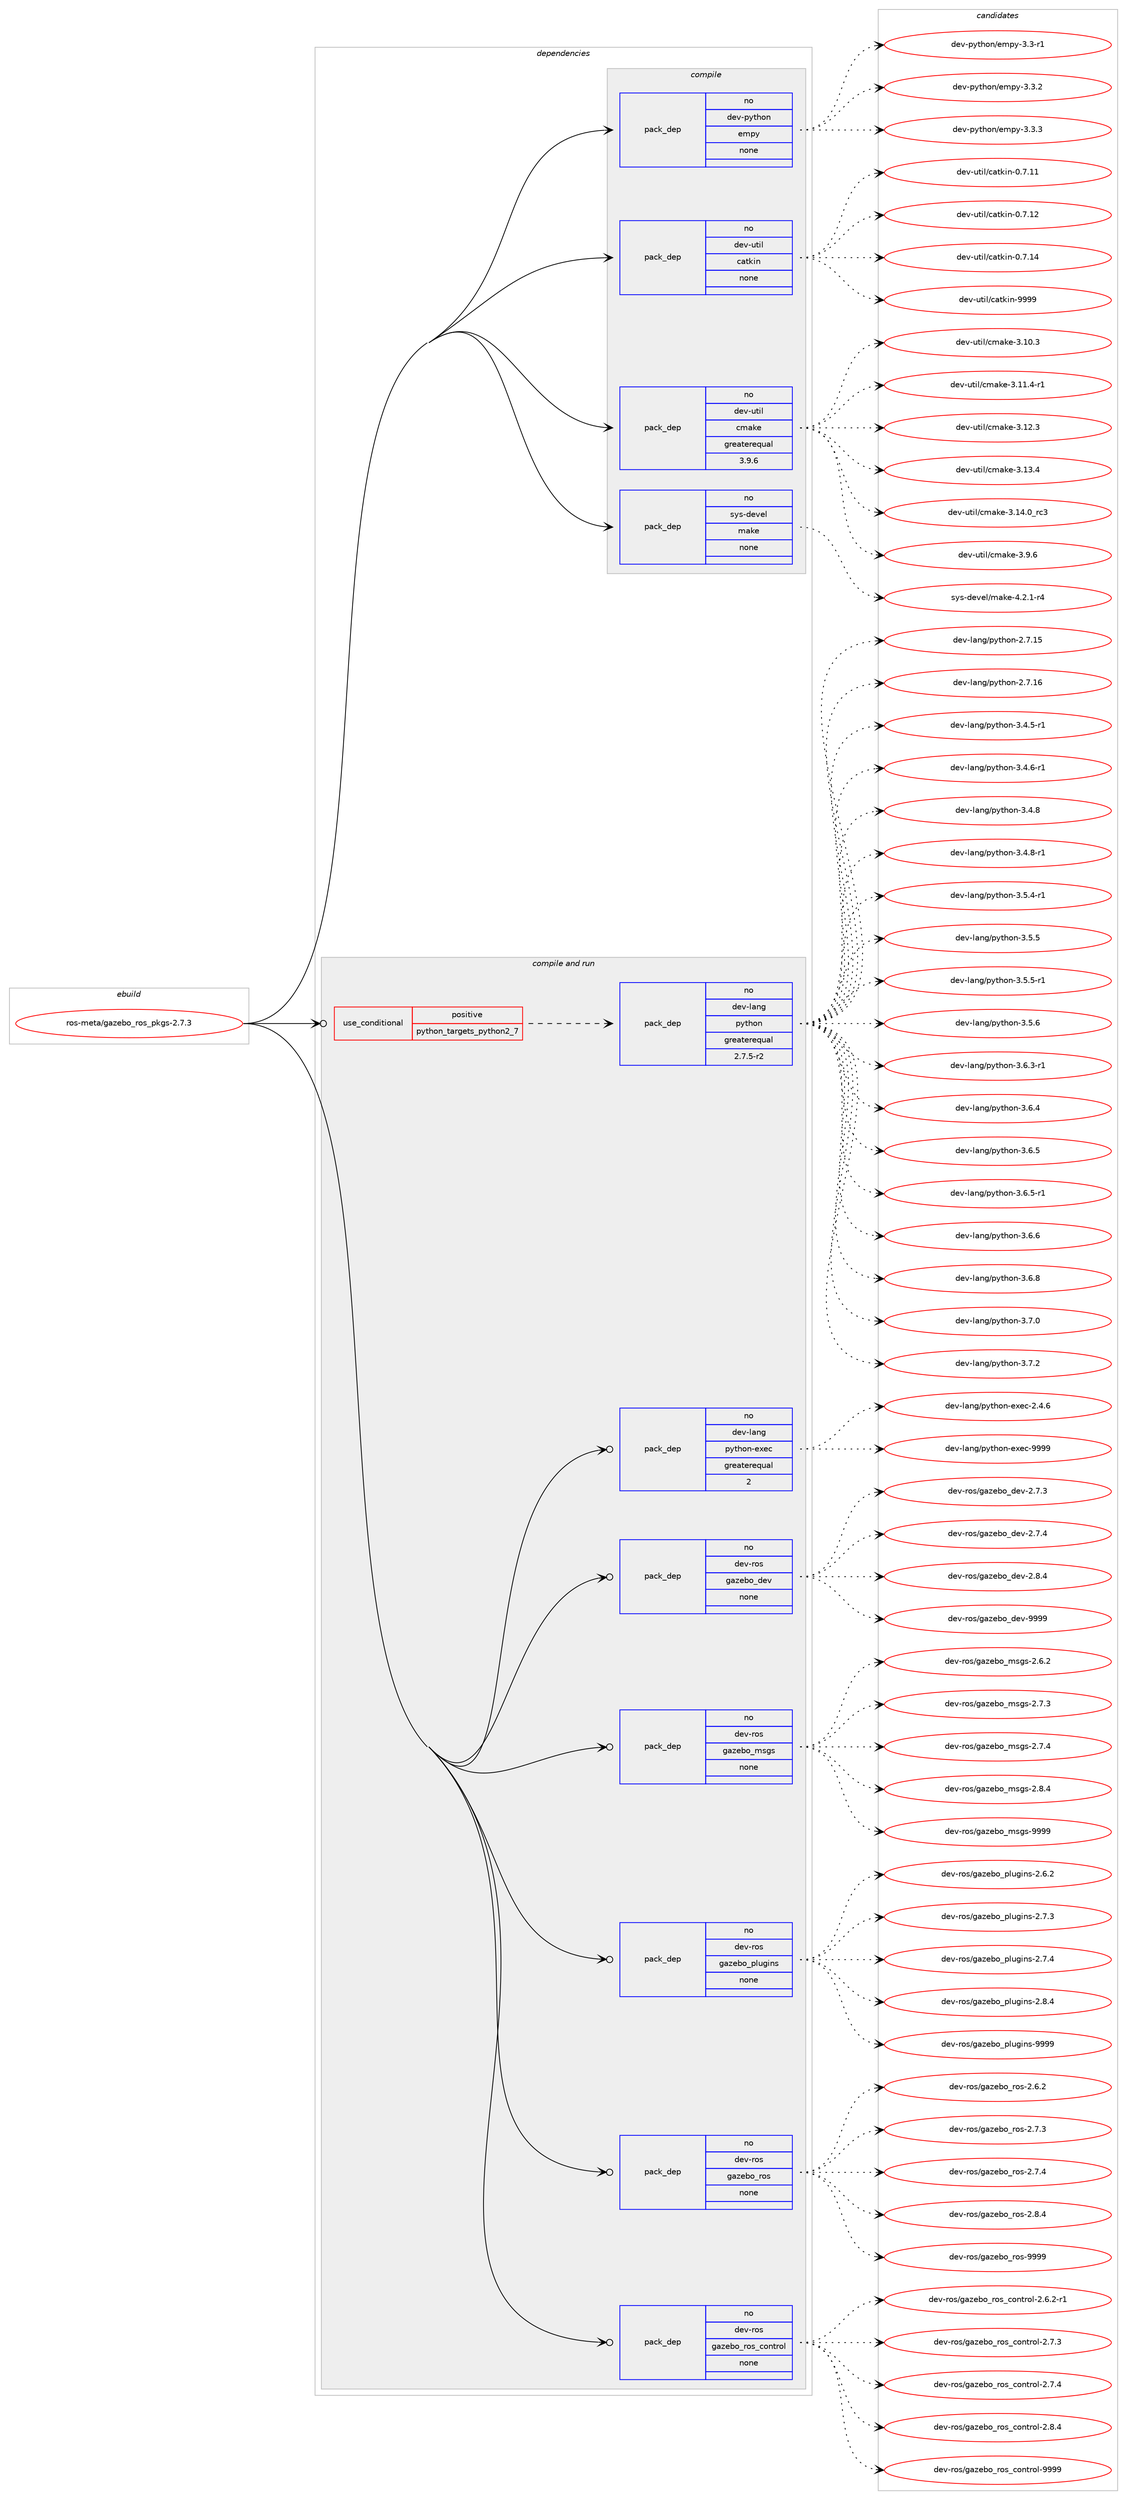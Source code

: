 digraph prolog {

# *************
# Graph options
# *************

newrank=true;
concentrate=true;
compound=true;
graph [rankdir=LR,fontname=Helvetica,fontsize=10,ranksep=1.5];#, ranksep=2.5, nodesep=0.2];
edge  [arrowhead=vee];
node  [fontname=Helvetica,fontsize=10];

# **********
# The ebuild
# **********

subgraph cluster_leftcol {
color=gray;
rank=same;
label=<<i>ebuild</i>>;
id [label="ros-meta/gazebo_ros_pkgs-2.7.3", color=red, width=4, href="../ros-meta/gazebo_ros_pkgs-2.7.3.svg"];
}

# ****************
# The dependencies
# ****************

subgraph cluster_midcol {
color=gray;
label=<<i>dependencies</i>>;
subgraph cluster_compile {
fillcolor="#eeeeee";
style=filled;
label=<<i>compile</i>>;
subgraph pack1203340 {
dependency1682564 [label=<<TABLE BORDER="0" CELLBORDER="1" CELLSPACING="0" CELLPADDING="4" WIDTH="220"><TR><TD ROWSPAN="6" CELLPADDING="30">pack_dep</TD></TR><TR><TD WIDTH="110">no</TD></TR><TR><TD>dev-python</TD></TR><TR><TD>empy</TD></TR><TR><TD>none</TD></TR><TR><TD></TD></TR></TABLE>>, shape=none, color=blue];
}
id:e -> dependency1682564:w [weight=20,style="solid",arrowhead="vee"];
subgraph pack1203341 {
dependency1682565 [label=<<TABLE BORDER="0" CELLBORDER="1" CELLSPACING="0" CELLPADDING="4" WIDTH="220"><TR><TD ROWSPAN="6" CELLPADDING="30">pack_dep</TD></TR><TR><TD WIDTH="110">no</TD></TR><TR><TD>dev-util</TD></TR><TR><TD>catkin</TD></TR><TR><TD>none</TD></TR><TR><TD></TD></TR></TABLE>>, shape=none, color=blue];
}
id:e -> dependency1682565:w [weight=20,style="solid",arrowhead="vee"];
subgraph pack1203342 {
dependency1682566 [label=<<TABLE BORDER="0" CELLBORDER="1" CELLSPACING="0" CELLPADDING="4" WIDTH="220"><TR><TD ROWSPAN="6" CELLPADDING="30">pack_dep</TD></TR><TR><TD WIDTH="110">no</TD></TR><TR><TD>dev-util</TD></TR><TR><TD>cmake</TD></TR><TR><TD>greaterequal</TD></TR><TR><TD>3.9.6</TD></TR></TABLE>>, shape=none, color=blue];
}
id:e -> dependency1682566:w [weight=20,style="solid",arrowhead="vee"];
subgraph pack1203343 {
dependency1682567 [label=<<TABLE BORDER="0" CELLBORDER="1" CELLSPACING="0" CELLPADDING="4" WIDTH="220"><TR><TD ROWSPAN="6" CELLPADDING="30">pack_dep</TD></TR><TR><TD WIDTH="110">no</TD></TR><TR><TD>sys-devel</TD></TR><TR><TD>make</TD></TR><TR><TD>none</TD></TR><TR><TD></TD></TR></TABLE>>, shape=none, color=blue];
}
id:e -> dependency1682567:w [weight=20,style="solid",arrowhead="vee"];
}
subgraph cluster_compileandrun {
fillcolor="#eeeeee";
style=filled;
label=<<i>compile and run</i>>;
subgraph cond451695 {
dependency1682568 [label=<<TABLE BORDER="0" CELLBORDER="1" CELLSPACING="0" CELLPADDING="4"><TR><TD ROWSPAN="3" CELLPADDING="10">use_conditional</TD></TR><TR><TD>positive</TD></TR><TR><TD>python_targets_python2_7</TD></TR></TABLE>>, shape=none, color=red];
subgraph pack1203344 {
dependency1682569 [label=<<TABLE BORDER="0" CELLBORDER="1" CELLSPACING="0" CELLPADDING="4" WIDTH="220"><TR><TD ROWSPAN="6" CELLPADDING="30">pack_dep</TD></TR><TR><TD WIDTH="110">no</TD></TR><TR><TD>dev-lang</TD></TR><TR><TD>python</TD></TR><TR><TD>greaterequal</TD></TR><TR><TD>2.7.5-r2</TD></TR></TABLE>>, shape=none, color=blue];
}
dependency1682568:e -> dependency1682569:w [weight=20,style="dashed",arrowhead="vee"];
}
id:e -> dependency1682568:w [weight=20,style="solid",arrowhead="odotvee"];
subgraph pack1203345 {
dependency1682570 [label=<<TABLE BORDER="0" CELLBORDER="1" CELLSPACING="0" CELLPADDING="4" WIDTH="220"><TR><TD ROWSPAN="6" CELLPADDING="30">pack_dep</TD></TR><TR><TD WIDTH="110">no</TD></TR><TR><TD>dev-lang</TD></TR><TR><TD>python-exec</TD></TR><TR><TD>greaterequal</TD></TR><TR><TD>2</TD></TR></TABLE>>, shape=none, color=blue];
}
id:e -> dependency1682570:w [weight=20,style="solid",arrowhead="odotvee"];
subgraph pack1203346 {
dependency1682571 [label=<<TABLE BORDER="0" CELLBORDER="1" CELLSPACING="0" CELLPADDING="4" WIDTH="220"><TR><TD ROWSPAN="6" CELLPADDING="30">pack_dep</TD></TR><TR><TD WIDTH="110">no</TD></TR><TR><TD>dev-ros</TD></TR><TR><TD>gazebo_dev</TD></TR><TR><TD>none</TD></TR><TR><TD></TD></TR></TABLE>>, shape=none, color=blue];
}
id:e -> dependency1682571:w [weight=20,style="solid",arrowhead="odotvee"];
subgraph pack1203347 {
dependency1682572 [label=<<TABLE BORDER="0" CELLBORDER="1" CELLSPACING="0" CELLPADDING="4" WIDTH="220"><TR><TD ROWSPAN="6" CELLPADDING="30">pack_dep</TD></TR><TR><TD WIDTH="110">no</TD></TR><TR><TD>dev-ros</TD></TR><TR><TD>gazebo_msgs</TD></TR><TR><TD>none</TD></TR><TR><TD></TD></TR></TABLE>>, shape=none, color=blue];
}
id:e -> dependency1682572:w [weight=20,style="solid",arrowhead="odotvee"];
subgraph pack1203348 {
dependency1682573 [label=<<TABLE BORDER="0" CELLBORDER="1" CELLSPACING="0" CELLPADDING="4" WIDTH="220"><TR><TD ROWSPAN="6" CELLPADDING="30">pack_dep</TD></TR><TR><TD WIDTH="110">no</TD></TR><TR><TD>dev-ros</TD></TR><TR><TD>gazebo_plugins</TD></TR><TR><TD>none</TD></TR><TR><TD></TD></TR></TABLE>>, shape=none, color=blue];
}
id:e -> dependency1682573:w [weight=20,style="solid",arrowhead="odotvee"];
subgraph pack1203349 {
dependency1682574 [label=<<TABLE BORDER="0" CELLBORDER="1" CELLSPACING="0" CELLPADDING="4" WIDTH="220"><TR><TD ROWSPAN="6" CELLPADDING="30">pack_dep</TD></TR><TR><TD WIDTH="110">no</TD></TR><TR><TD>dev-ros</TD></TR><TR><TD>gazebo_ros</TD></TR><TR><TD>none</TD></TR><TR><TD></TD></TR></TABLE>>, shape=none, color=blue];
}
id:e -> dependency1682574:w [weight=20,style="solid",arrowhead="odotvee"];
subgraph pack1203350 {
dependency1682575 [label=<<TABLE BORDER="0" CELLBORDER="1" CELLSPACING="0" CELLPADDING="4" WIDTH="220"><TR><TD ROWSPAN="6" CELLPADDING="30">pack_dep</TD></TR><TR><TD WIDTH="110">no</TD></TR><TR><TD>dev-ros</TD></TR><TR><TD>gazebo_ros_control</TD></TR><TR><TD>none</TD></TR><TR><TD></TD></TR></TABLE>>, shape=none, color=blue];
}
id:e -> dependency1682575:w [weight=20,style="solid",arrowhead="odotvee"];
}
subgraph cluster_run {
fillcolor="#eeeeee";
style=filled;
label=<<i>run</i>>;
}
}

# **************
# The candidates
# **************

subgraph cluster_choices {
rank=same;
color=gray;
label=<<i>candidates</i>>;

subgraph choice1203340 {
color=black;
nodesep=1;
choice1001011184511212111610411111047101109112121455146514511449 [label="dev-python/empy-3.3-r1", color=red, width=4,href="../dev-python/empy-3.3-r1.svg"];
choice1001011184511212111610411111047101109112121455146514650 [label="dev-python/empy-3.3.2", color=red, width=4,href="../dev-python/empy-3.3.2.svg"];
choice1001011184511212111610411111047101109112121455146514651 [label="dev-python/empy-3.3.3", color=red, width=4,href="../dev-python/empy-3.3.3.svg"];
dependency1682564:e -> choice1001011184511212111610411111047101109112121455146514511449:w [style=dotted,weight="100"];
dependency1682564:e -> choice1001011184511212111610411111047101109112121455146514650:w [style=dotted,weight="100"];
dependency1682564:e -> choice1001011184511212111610411111047101109112121455146514651:w [style=dotted,weight="100"];
}
subgraph choice1203341 {
color=black;
nodesep=1;
choice1001011184511711610510847999711610710511045484655464949 [label="dev-util/catkin-0.7.11", color=red, width=4,href="../dev-util/catkin-0.7.11.svg"];
choice1001011184511711610510847999711610710511045484655464950 [label="dev-util/catkin-0.7.12", color=red, width=4,href="../dev-util/catkin-0.7.12.svg"];
choice1001011184511711610510847999711610710511045484655464952 [label="dev-util/catkin-0.7.14", color=red, width=4,href="../dev-util/catkin-0.7.14.svg"];
choice100101118451171161051084799971161071051104557575757 [label="dev-util/catkin-9999", color=red, width=4,href="../dev-util/catkin-9999.svg"];
dependency1682565:e -> choice1001011184511711610510847999711610710511045484655464949:w [style=dotted,weight="100"];
dependency1682565:e -> choice1001011184511711610510847999711610710511045484655464950:w [style=dotted,weight="100"];
dependency1682565:e -> choice1001011184511711610510847999711610710511045484655464952:w [style=dotted,weight="100"];
dependency1682565:e -> choice100101118451171161051084799971161071051104557575757:w [style=dotted,weight="100"];
}
subgraph choice1203342 {
color=black;
nodesep=1;
choice1001011184511711610510847991099710710145514649484651 [label="dev-util/cmake-3.10.3", color=red, width=4,href="../dev-util/cmake-3.10.3.svg"];
choice10010111845117116105108479910997107101455146494946524511449 [label="dev-util/cmake-3.11.4-r1", color=red, width=4,href="../dev-util/cmake-3.11.4-r1.svg"];
choice1001011184511711610510847991099710710145514649504651 [label="dev-util/cmake-3.12.3", color=red, width=4,href="../dev-util/cmake-3.12.3.svg"];
choice1001011184511711610510847991099710710145514649514652 [label="dev-util/cmake-3.13.4", color=red, width=4,href="../dev-util/cmake-3.13.4.svg"];
choice1001011184511711610510847991099710710145514649524648951149951 [label="dev-util/cmake-3.14.0_rc3", color=red, width=4,href="../dev-util/cmake-3.14.0_rc3.svg"];
choice10010111845117116105108479910997107101455146574654 [label="dev-util/cmake-3.9.6", color=red, width=4,href="../dev-util/cmake-3.9.6.svg"];
dependency1682566:e -> choice1001011184511711610510847991099710710145514649484651:w [style=dotted,weight="100"];
dependency1682566:e -> choice10010111845117116105108479910997107101455146494946524511449:w [style=dotted,weight="100"];
dependency1682566:e -> choice1001011184511711610510847991099710710145514649504651:w [style=dotted,weight="100"];
dependency1682566:e -> choice1001011184511711610510847991099710710145514649514652:w [style=dotted,weight="100"];
dependency1682566:e -> choice1001011184511711610510847991099710710145514649524648951149951:w [style=dotted,weight="100"];
dependency1682566:e -> choice10010111845117116105108479910997107101455146574654:w [style=dotted,weight="100"];
}
subgraph choice1203343 {
color=black;
nodesep=1;
choice1151211154510010111810110847109971071014552465046494511452 [label="sys-devel/make-4.2.1-r4", color=red, width=4,href="../sys-devel/make-4.2.1-r4.svg"];
dependency1682567:e -> choice1151211154510010111810110847109971071014552465046494511452:w [style=dotted,weight="100"];
}
subgraph choice1203344 {
color=black;
nodesep=1;
choice10010111845108971101034711212111610411111045504655464953 [label="dev-lang/python-2.7.15", color=red, width=4,href="../dev-lang/python-2.7.15.svg"];
choice10010111845108971101034711212111610411111045504655464954 [label="dev-lang/python-2.7.16", color=red, width=4,href="../dev-lang/python-2.7.16.svg"];
choice1001011184510897110103471121211161041111104551465246534511449 [label="dev-lang/python-3.4.5-r1", color=red, width=4,href="../dev-lang/python-3.4.5-r1.svg"];
choice1001011184510897110103471121211161041111104551465246544511449 [label="dev-lang/python-3.4.6-r1", color=red, width=4,href="../dev-lang/python-3.4.6-r1.svg"];
choice100101118451089711010347112121116104111110455146524656 [label="dev-lang/python-3.4.8", color=red, width=4,href="../dev-lang/python-3.4.8.svg"];
choice1001011184510897110103471121211161041111104551465246564511449 [label="dev-lang/python-3.4.8-r1", color=red, width=4,href="../dev-lang/python-3.4.8-r1.svg"];
choice1001011184510897110103471121211161041111104551465346524511449 [label="dev-lang/python-3.5.4-r1", color=red, width=4,href="../dev-lang/python-3.5.4-r1.svg"];
choice100101118451089711010347112121116104111110455146534653 [label="dev-lang/python-3.5.5", color=red, width=4,href="../dev-lang/python-3.5.5.svg"];
choice1001011184510897110103471121211161041111104551465346534511449 [label="dev-lang/python-3.5.5-r1", color=red, width=4,href="../dev-lang/python-3.5.5-r1.svg"];
choice100101118451089711010347112121116104111110455146534654 [label="dev-lang/python-3.5.6", color=red, width=4,href="../dev-lang/python-3.5.6.svg"];
choice1001011184510897110103471121211161041111104551465446514511449 [label="dev-lang/python-3.6.3-r1", color=red, width=4,href="../dev-lang/python-3.6.3-r1.svg"];
choice100101118451089711010347112121116104111110455146544652 [label="dev-lang/python-3.6.4", color=red, width=4,href="../dev-lang/python-3.6.4.svg"];
choice100101118451089711010347112121116104111110455146544653 [label="dev-lang/python-3.6.5", color=red, width=4,href="../dev-lang/python-3.6.5.svg"];
choice1001011184510897110103471121211161041111104551465446534511449 [label="dev-lang/python-3.6.5-r1", color=red, width=4,href="../dev-lang/python-3.6.5-r1.svg"];
choice100101118451089711010347112121116104111110455146544654 [label="dev-lang/python-3.6.6", color=red, width=4,href="../dev-lang/python-3.6.6.svg"];
choice100101118451089711010347112121116104111110455146544656 [label="dev-lang/python-3.6.8", color=red, width=4,href="../dev-lang/python-3.6.8.svg"];
choice100101118451089711010347112121116104111110455146554648 [label="dev-lang/python-3.7.0", color=red, width=4,href="../dev-lang/python-3.7.0.svg"];
choice100101118451089711010347112121116104111110455146554650 [label="dev-lang/python-3.7.2", color=red, width=4,href="../dev-lang/python-3.7.2.svg"];
dependency1682569:e -> choice10010111845108971101034711212111610411111045504655464953:w [style=dotted,weight="100"];
dependency1682569:e -> choice10010111845108971101034711212111610411111045504655464954:w [style=dotted,weight="100"];
dependency1682569:e -> choice1001011184510897110103471121211161041111104551465246534511449:w [style=dotted,weight="100"];
dependency1682569:e -> choice1001011184510897110103471121211161041111104551465246544511449:w [style=dotted,weight="100"];
dependency1682569:e -> choice100101118451089711010347112121116104111110455146524656:w [style=dotted,weight="100"];
dependency1682569:e -> choice1001011184510897110103471121211161041111104551465246564511449:w [style=dotted,weight="100"];
dependency1682569:e -> choice1001011184510897110103471121211161041111104551465346524511449:w [style=dotted,weight="100"];
dependency1682569:e -> choice100101118451089711010347112121116104111110455146534653:w [style=dotted,weight="100"];
dependency1682569:e -> choice1001011184510897110103471121211161041111104551465346534511449:w [style=dotted,weight="100"];
dependency1682569:e -> choice100101118451089711010347112121116104111110455146534654:w [style=dotted,weight="100"];
dependency1682569:e -> choice1001011184510897110103471121211161041111104551465446514511449:w [style=dotted,weight="100"];
dependency1682569:e -> choice100101118451089711010347112121116104111110455146544652:w [style=dotted,weight="100"];
dependency1682569:e -> choice100101118451089711010347112121116104111110455146544653:w [style=dotted,weight="100"];
dependency1682569:e -> choice1001011184510897110103471121211161041111104551465446534511449:w [style=dotted,weight="100"];
dependency1682569:e -> choice100101118451089711010347112121116104111110455146544654:w [style=dotted,weight="100"];
dependency1682569:e -> choice100101118451089711010347112121116104111110455146544656:w [style=dotted,weight="100"];
dependency1682569:e -> choice100101118451089711010347112121116104111110455146554648:w [style=dotted,weight="100"];
dependency1682569:e -> choice100101118451089711010347112121116104111110455146554650:w [style=dotted,weight="100"];
}
subgraph choice1203345 {
color=black;
nodesep=1;
choice1001011184510897110103471121211161041111104510112010199455046524654 [label="dev-lang/python-exec-2.4.6", color=red, width=4,href="../dev-lang/python-exec-2.4.6.svg"];
choice10010111845108971101034711212111610411111045101120101994557575757 [label="dev-lang/python-exec-9999", color=red, width=4,href="../dev-lang/python-exec-9999.svg"];
dependency1682570:e -> choice1001011184510897110103471121211161041111104510112010199455046524654:w [style=dotted,weight="100"];
dependency1682570:e -> choice10010111845108971101034711212111610411111045101120101994557575757:w [style=dotted,weight="100"];
}
subgraph choice1203346 {
color=black;
nodesep=1;
choice1001011184511411111547103971221019811195100101118455046554651 [label="dev-ros/gazebo_dev-2.7.3", color=red, width=4,href="../dev-ros/gazebo_dev-2.7.3.svg"];
choice1001011184511411111547103971221019811195100101118455046554652 [label="dev-ros/gazebo_dev-2.7.4", color=red, width=4,href="../dev-ros/gazebo_dev-2.7.4.svg"];
choice1001011184511411111547103971221019811195100101118455046564652 [label="dev-ros/gazebo_dev-2.8.4", color=red, width=4,href="../dev-ros/gazebo_dev-2.8.4.svg"];
choice10010111845114111115471039712210198111951001011184557575757 [label="dev-ros/gazebo_dev-9999", color=red, width=4,href="../dev-ros/gazebo_dev-9999.svg"];
dependency1682571:e -> choice1001011184511411111547103971221019811195100101118455046554651:w [style=dotted,weight="100"];
dependency1682571:e -> choice1001011184511411111547103971221019811195100101118455046554652:w [style=dotted,weight="100"];
dependency1682571:e -> choice1001011184511411111547103971221019811195100101118455046564652:w [style=dotted,weight="100"];
dependency1682571:e -> choice10010111845114111115471039712210198111951001011184557575757:w [style=dotted,weight="100"];
}
subgraph choice1203347 {
color=black;
nodesep=1;
choice1001011184511411111547103971221019811195109115103115455046544650 [label="dev-ros/gazebo_msgs-2.6.2", color=red, width=4,href="../dev-ros/gazebo_msgs-2.6.2.svg"];
choice1001011184511411111547103971221019811195109115103115455046554651 [label="dev-ros/gazebo_msgs-2.7.3", color=red, width=4,href="../dev-ros/gazebo_msgs-2.7.3.svg"];
choice1001011184511411111547103971221019811195109115103115455046554652 [label="dev-ros/gazebo_msgs-2.7.4", color=red, width=4,href="../dev-ros/gazebo_msgs-2.7.4.svg"];
choice1001011184511411111547103971221019811195109115103115455046564652 [label="dev-ros/gazebo_msgs-2.8.4", color=red, width=4,href="../dev-ros/gazebo_msgs-2.8.4.svg"];
choice10010111845114111115471039712210198111951091151031154557575757 [label="dev-ros/gazebo_msgs-9999", color=red, width=4,href="../dev-ros/gazebo_msgs-9999.svg"];
dependency1682572:e -> choice1001011184511411111547103971221019811195109115103115455046544650:w [style=dotted,weight="100"];
dependency1682572:e -> choice1001011184511411111547103971221019811195109115103115455046554651:w [style=dotted,weight="100"];
dependency1682572:e -> choice1001011184511411111547103971221019811195109115103115455046554652:w [style=dotted,weight="100"];
dependency1682572:e -> choice1001011184511411111547103971221019811195109115103115455046564652:w [style=dotted,weight="100"];
dependency1682572:e -> choice10010111845114111115471039712210198111951091151031154557575757:w [style=dotted,weight="100"];
}
subgraph choice1203348 {
color=black;
nodesep=1;
choice1001011184511411111547103971221019811195112108117103105110115455046544650 [label="dev-ros/gazebo_plugins-2.6.2", color=red, width=4,href="../dev-ros/gazebo_plugins-2.6.2.svg"];
choice1001011184511411111547103971221019811195112108117103105110115455046554651 [label="dev-ros/gazebo_plugins-2.7.3", color=red, width=4,href="../dev-ros/gazebo_plugins-2.7.3.svg"];
choice1001011184511411111547103971221019811195112108117103105110115455046554652 [label="dev-ros/gazebo_plugins-2.7.4", color=red, width=4,href="../dev-ros/gazebo_plugins-2.7.4.svg"];
choice1001011184511411111547103971221019811195112108117103105110115455046564652 [label="dev-ros/gazebo_plugins-2.8.4", color=red, width=4,href="../dev-ros/gazebo_plugins-2.8.4.svg"];
choice10010111845114111115471039712210198111951121081171031051101154557575757 [label="dev-ros/gazebo_plugins-9999", color=red, width=4,href="../dev-ros/gazebo_plugins-9999.svg"];
dependency1682573:e -> choice1001011184511411111547103971221019811195112108117103105110115455046544650:w [style=dotted,weight="100"];
dependency1682573:e -> choice1001011184511411111547103971221019811195112108117103105110115455046554651:w [style=dotted,weight="100"];
dependency1682573:e -> choice1001011184511411111547103971221019811195112108117103105110115455046554652:w [style=dotted,weight="100"];
dependency1682573:e -> choice1001011184511411111547103971221019811195112108117103105110115455046564652:w [style=dotted,weight="100"];
dependency1682573:e -> choice10010111845114111115471039712210198111951121081171031051101154557575757:w [style=dotted,weight="100"];
}
subgraph choice1203349 {
color=black;
nodesep=1;
choice1001011184511411111547103971221019811195114111115455046544650 [label="dev-ros/gazebo_ros-2.6.2", color=red, width=4,href="../dev-ros/gazebo_ros-2.6.2.svg"];
choice1001011184511411111547103971221019811195114111115455046554651 [label="dev-ros/gazebo_ros-2.7.3", color=red, width=4,href="../dev-ros/gazebo_ros-2.7.3.svg"];
choice1001011184511411111547103971221019811195114111115455046554652 [label="dev-ros/gazebo_ros-2.7.4", color=red, width=4,href="../dev-ros/gazebo_ros-2.7.4.svg"];
choice1001011184511411111547103971221019811195114111115455046564652 [label="dev-ros/gazebo_ros-2.8.4", color=red, width=4,href="../dev-ros/gazebo_ros-2.8.4.svg"];
choice10010111845114111115471039712210198111951141111154557575757 [label="dev-ros/gazebo_ros-9999", color=red, width=4,href="../dev-ros/gazebo_ros-9999.svg"];
dependency1682574:e -> choice1001011184511411111547103971221019811195114111115455046544650:w [style=dotted,weight="100"];
dependency1682574:e -> choice1001011184511411111547103971221019811195114111115455046554651:w [style=dotted,weight="100"];
dependency1682574:e -> choice1001011184511411111547103971221019811195114111115455046554652:w [style=dotted,weight="100"];
dependency1682574:e -> choice1001011184511411111547103971221019811195114111115455046564652:w [style=dotted,weight="100"];
dependency1682574:e -> choice10010111845114111115471039712210198111951141111154557575757:w [style=dotted,weight="100"];
}
subgraph choice1203350 {
color=black;
nodesep=1;
choice100101118451141111154710397122101981119511411111595991111101161141111084550465446504511449 [label="dev-ros/gazebo_ros_control-2.6.2-r1", color=red, width=4,href="../dev-ros/gazebo_ros_control-2.6.2-r1.svg"];
choice10010111845114111115471039712210198111951141111159599111110116114111108455046554651 [label="dev-ros/gazebo_ros_control-2.7.3", color=red, width=4,href="../dev-ros/gazebo_ros_control-2.7.3.svg"];
choice10010111845114111115471039712210198111951141111159599111110116114111108455046554652 [label="dev-ros/gazebo_ros_control-2.7.4", color=red, width=4,href="../dev-ros/gazebo_ros_control-2.7.4.svg"];
choice10010111845114111115471039712210198111951141111159599111110116114111108455046564652 [label="dev-ros/gazebo_ros_control-2.8.4", color=red, width=4,href="../dev-ros/gazebo_ros_control-2.8.4.svg"];
choice100101118451141111154710397122101981119511411111595991111101161141111084557575757 [label="dev-ros/gazebo_ros_control-9999", color=red, width=4,href="../dev-ros/gazebo_ros_control-9999.svg"];
dependency1682575:e -> choice100101118451141111154710397122101981119511411111595991111101161141111084550465446504511449:w [style=dotted,weight="100"];
dependency1682575:e -> choice10010111845114111115471039712210198111951141111159599111110116114111108455046554651:w [style=dotted,weight="100"];
dependency1682575:e -> choice10010111845114111115471039712210198111951141111159599111110116114111108455046554652:w [style=dotted,weight="100"];
dependency1682575:e -> choice10010111845114111115471039712210198111951141111159599111110116114111108455046564652:w [style=dotted,weight="100"];
dependency1682575:e -> choice100101118451141111154710397122101981119511411111595991111101161141111084557575757:w [style=dotted,weight="100"];
}
}

}
